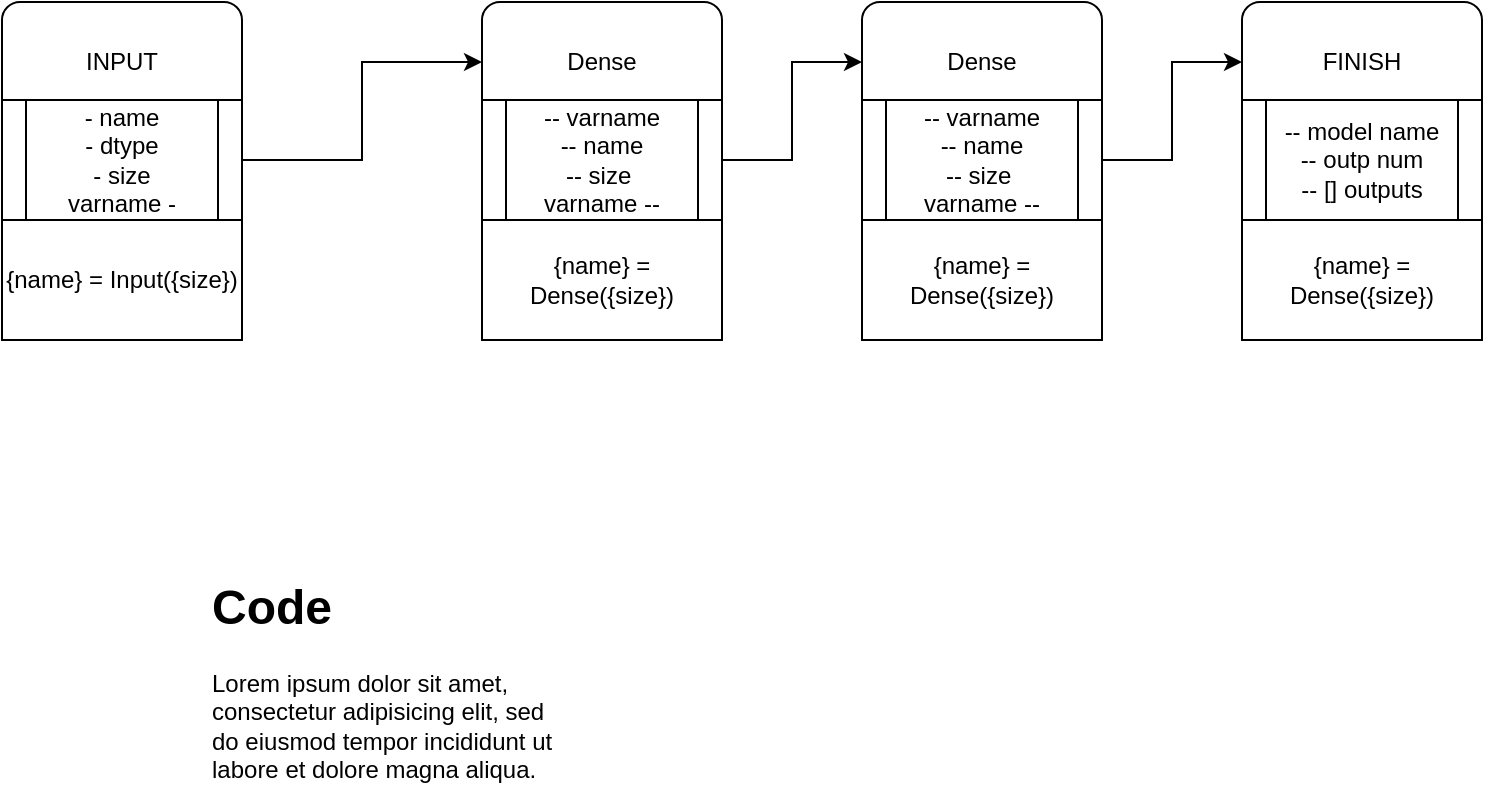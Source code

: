 <mxfile version="12.2.2" type="device" pages="1"><diagram id="6s8YDof-iaP_jSXiLy83" name="Page-1"><mxGraphModel dx="1186" dy="875" grid="1" gridSize="10" guides="1" tooltips="1" connect="1" arrows="1" fold="1" page="1" pageScale="1" pageWidth="827" pageHeight="1169" math="0" shadow="0"><root><mxCell id="0"/><mxCell id="1" parent="0"/><mxCell id="2xtYqTa2xrHF3taQWlnr-1" value="INPUT" style="rounded=1;whiteSpace=wrap;html=1;" vertex="1" parent="1"><mxGeometry x="40" y="181" width="120" height="60" as="geometry"/></mxCell><mxCell id="2xtYqTa2xrHF3taQWlnr-2" value="FINISH" style="rounded=1;whiteSpace=wrap;html=1;" vertex="1" parent="1"><mxGeometry x="660" y="181" width="120" height="60" as="geometry"/></mxCell><mxCell id="2xtYqTa2xrHF3taQWlnr-5" style="edgeStyle=orthogonalEdgeStyle;rounded=0;orthogonalLoop=1;jettySize=auto;html=1;exitX=1;exitY=0.5;exitDx=0;exitDy=0;entryX=0;entryY=0.5;entryDx=0;entryDy=0;" edge="1" parent="1" source="2xtYqTa2xrHF3taQWlnr-3" target="2xtYqTa2xrHF3taQWlnr-6"><mxGeometry relative="1" as="geometry"><mxPoint x="240" y="290" as="targetPoint"/></mxGeometry></mxCell><mxCell id="2xtYqTa2xrHF3taQWlnr-3" value="- name&lt;br&gt;- dtype&lt;br&gt;- size&lt;br&gt;varname -" style="shape=process;whiteSpace=wrap;html=1;backgroundOutline=1;" vertex="1" parent="1"><mxGeometry x="40" y="230" width="120" height="60" as="geometry"/></mxCell><mxCell id="2xtYqTa2xrHF3taQWlnr-6" value="Dense" style="rounded=1;whiteSpace=wrap;html=1;" vertex="1" parent="1"><mxGeometry x="280" y="181" width="120" height="60" as="geometry"/></mxCell><mxCell id="2xtYqTa2xrHF3taQWlnr-12" style="edgeStyle=orthogonalEdgeStyle;rounded=0;orthogonalLoop=1;jettySize=auto;html=1;exitX=1;exitY=0.5;exitDx=0;exitDy=0;entryX=0;entryY=0.5;entryDx=0;entryDy=0;" edge="1" parent="1" source="2xtYqTa2xrHF3taQWlnr-7" target="2xtYqTa2xrHF3taQWlnr-10"><mxGeometry relative="1" as="geometry"/></mxCell><mxCell id="2xtYqTa2xrHF3taQWlnr-7" value="-- varname&lt;br&gt;-- name&lt;br&gt;-- size&amp;nbsp;&lt;br&gt;varname --" style="shape=process;whiteSpace=wrap;html=1;backgroundOutline=1;" vertex="1" parent="1"><mxGeometry x="280" y="230" width="120" height="60" as="geometry"/></mxCell><mxCell id="2xtYqTa2xrHF3taQWlnr-8" value="-- model name&lt;br&gt;-- outp num&lt;br&gt;-- [] outputs" style="shape=process;whiteSpace=wrap;html=1;backgroundOutline=1;" vertex="1" parent="1"><mxGeometry x="660" y="230" width="120" height="60" as="geometry"/></mxCell><mxCell id="2xtYqTa2xrHF3taQWlnr-10" value="Dense" style="rounded=1;whiteSpace=wrap;html=1;" vertex="1" parent="1"><mxGeometry x="470" y="181" width="120" height="60" as="geometry"/></mxCell><mxCell id="2xtYqTa2xrHF3taQWlnr-13" style="edgeStyle=orthogonalEdgeStyle;rounded=0;orthogonalLoop=1;jettySize=auto;html=1;exitX=1;exitY=0.5;exitDx=0;exitDy=0;entryX=0;entryY=0.5;entryDx=0;entryDy=0;" edge="1" parent="1" source="2xtYqTa2xrHF3taQWlnr-11" target="2xtYqTa2xrHF3taQWlnr-2"><mxGeometry relative="1" as="geometry"/></mxCell><mxCell id="2xtYqTa2xrHF3taQWlnr-11" value="-- varname&lt;br&gt;-- name&lt;br&gt;-- size&amp;nbsp;&lt;br&gt;varname --" style="shape=process;whiteSpace=wrap;html=1;backgroundOutline=1;" vertex="1" parent="1"><mxGeometry x="470" y="230" width="120" height="60" as="geometry"/></mxCell><mxCell id="2xtYqTa2xrHF3taQWlnr-14" value="&lt;h1&gt;Code&lt;/h1&gt;&lt;p&gt;Lorem ipsum dolor sit amet, consectetur adipisicing elit, sed do eiusmod tempor incididunt ut labore et dolore magna aliqua.&lt;/p&gt;" style="text;html=1;strokeColor=none;fillColor=none;spacing=5;spacingTop=-20;whiteSpace=wrap;overflow=hidden;rounded=0;" vertex="1" parent="1"><mxGeometry x="140" y="464" width="190" height="120" as="geometry"/></mxCell><mxCell id="2xtYqTa2xrHF3taQWlnr-16" value="&lt;span style=&quot;white-space: normal&quot;&gt;{name} = Input({size})&lt;/span&gt;" style="rounded=0;whiteSpace=wrap;html=1;" vertex="1" parent="1"><mxGeometry x="40" y="290" width="120" height="60" as="geometry"/></mxCell><mxCell id="2xtYqTa2xrHF3taQWlnr-17" value="&lt;span style=&quot;white-space: normal&quot;&gt;{name} = Dense({size})&lt;/span&gt;" style="rounded=0;whiteSpace=wrap;html=1;" vertex="1" parent="1"><mxGeometry x="280" y="290" width="120" height="60" as="geometry"/></mxCell><mxCell id="2xtYqTa2xrHF3taQWlnr-18" value="&lt;span style=&quot;white-space: normal&quot;&gt;{name} = Dense({size})&lt;/span&gt;" style="rounded=0;whiteSpace=wrap;html=1;" vertex="1" parent="1"><mxGeometry x="470" y="290" width="120" height="60" as="geometry"/></mxCell><mxCell id="2xtYqTa2xrHF3taQWlnr-19" value="&lt;span style=&quot;white-space: normal&quot;&gt;{name} = Dense({size})&lt;/span&gt;" style="rounded=0;whiteSpace=wrap;html=1;" vertex="1" parent="1"><mxGeometry x="660" y="290" width="120" height="60" as="geometry"/></mxCell></root></mxGraphModel></diagram></mxfile>